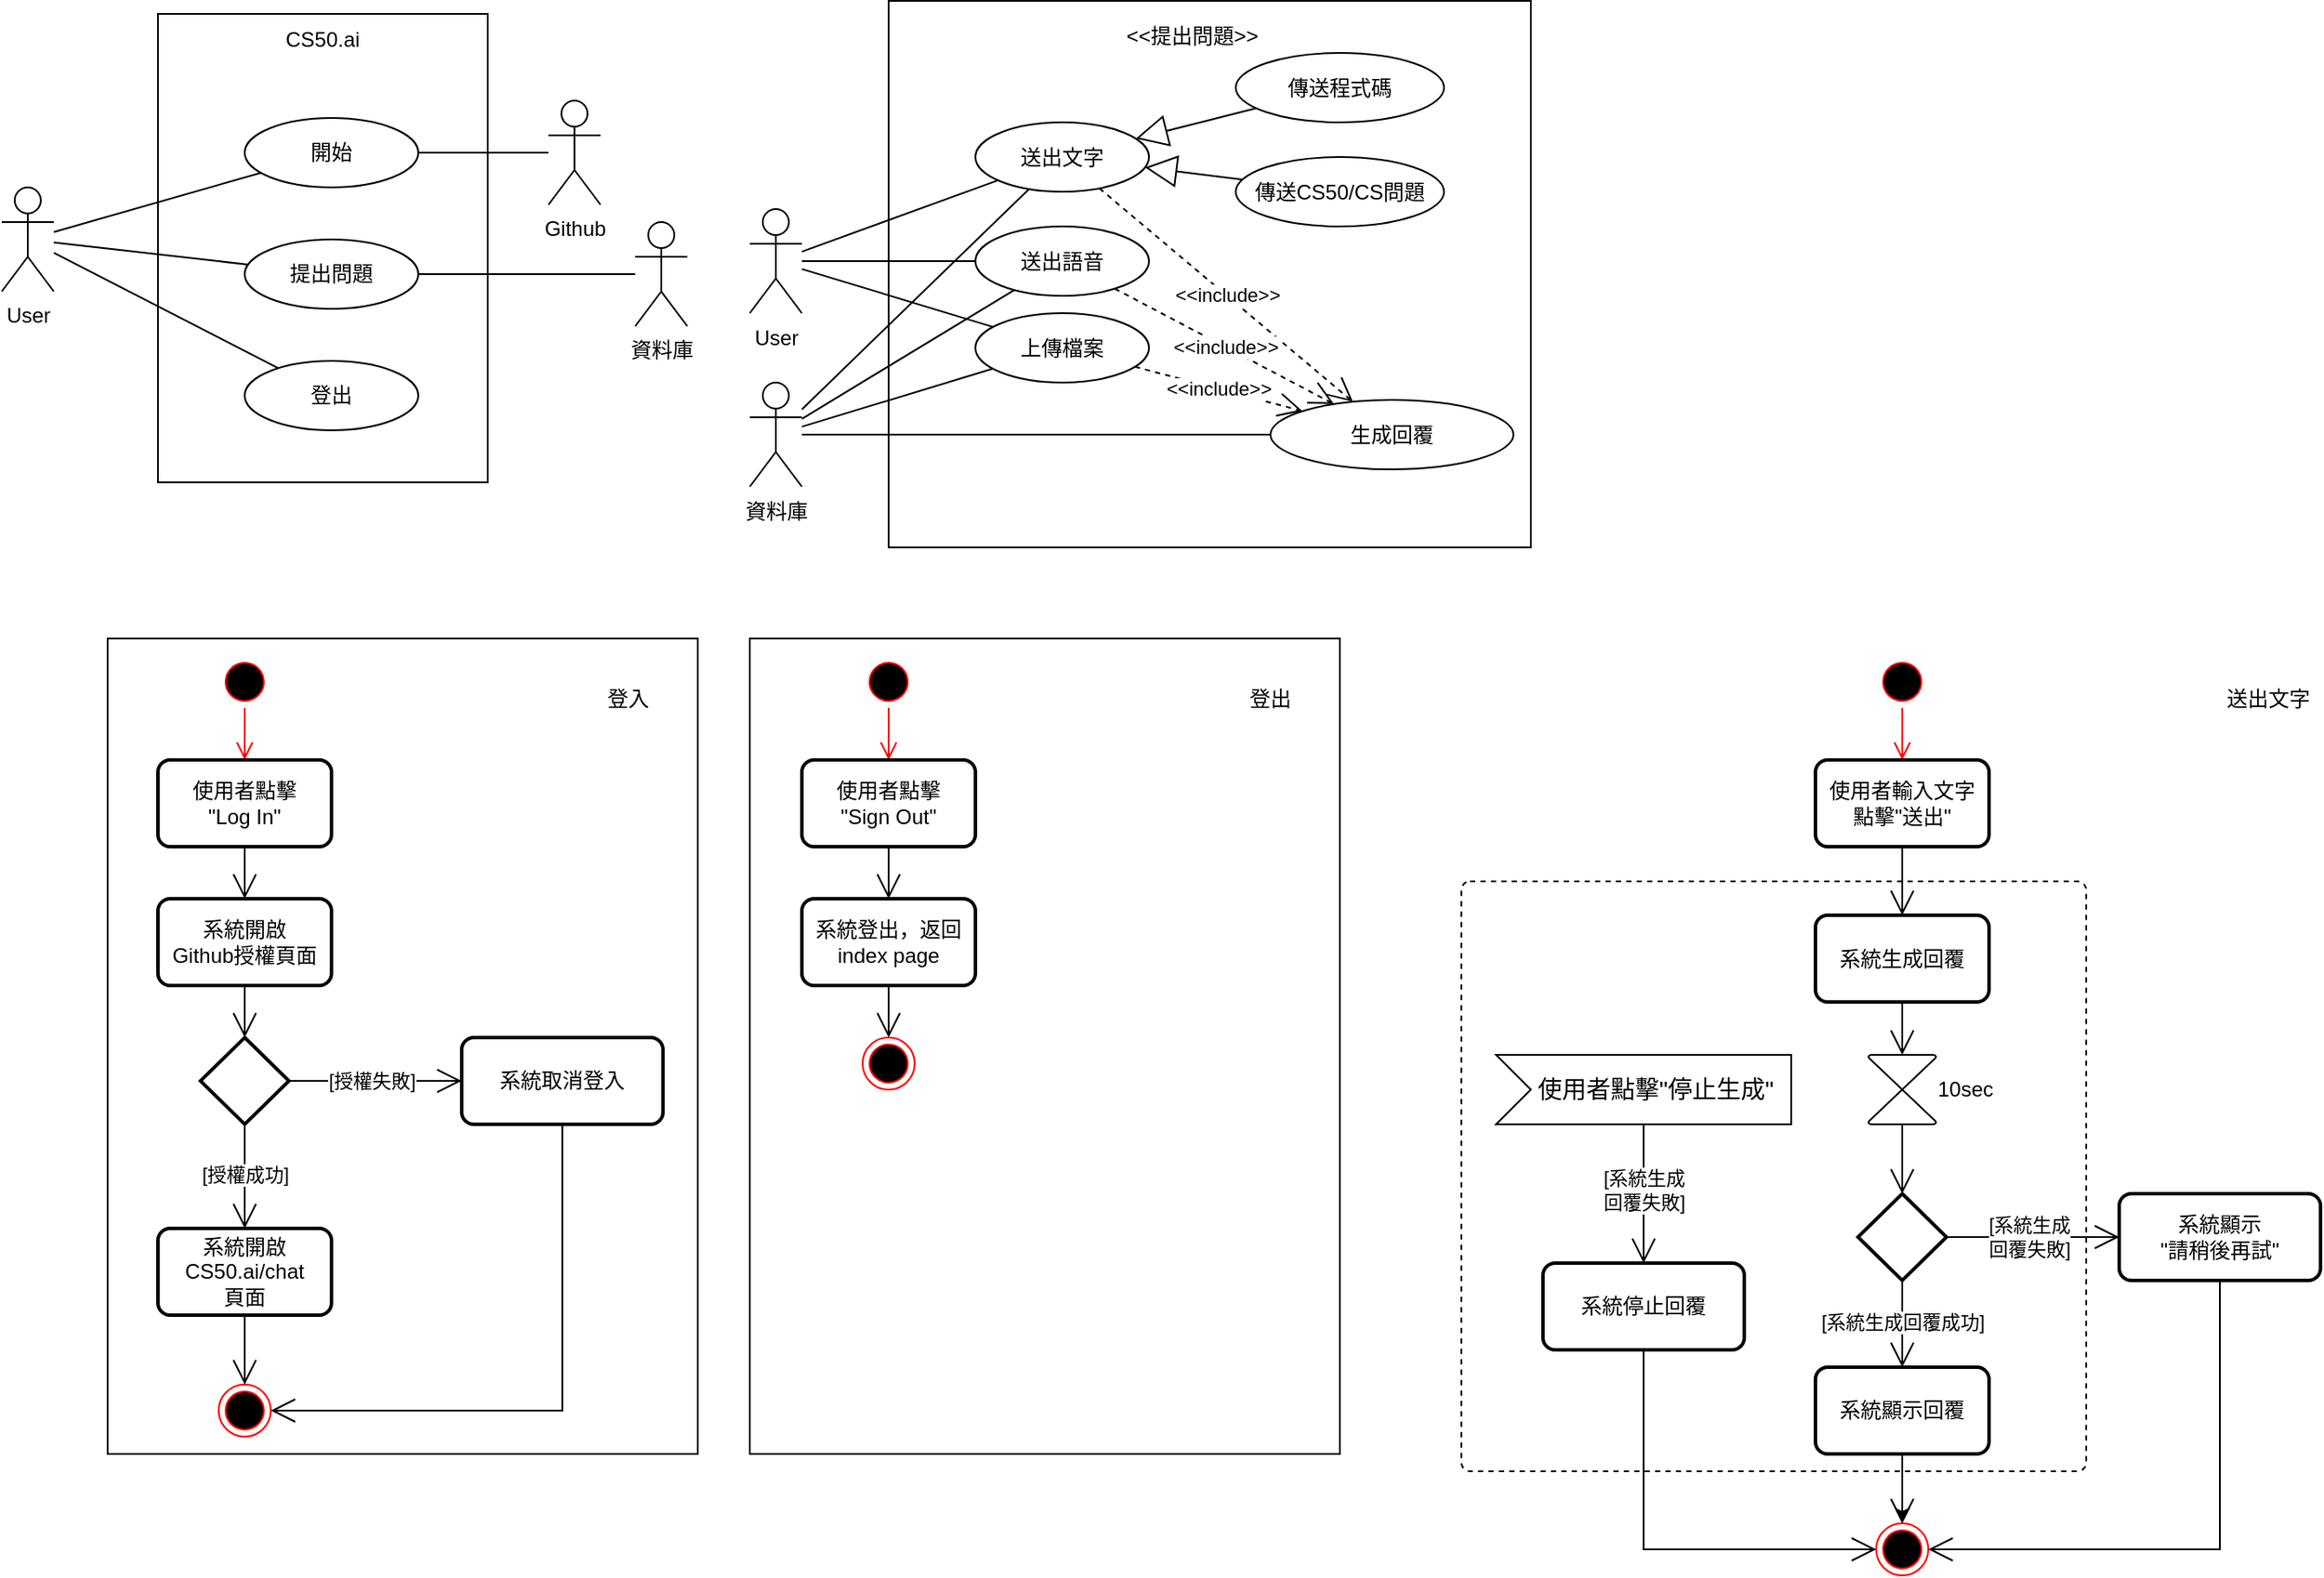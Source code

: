 <mxfile version="22.0.4" type="github">
  <diagram name="第 1 页" id="ECU1dcljr8OWgzyjqa00">
    <mxGraphModel dx="1433" dy="593" grid="1" gridSize="10" guides="1" tooltips="1" connect="1" arrows="1" fold="1" page="1" pageScale="1" pageWidth="827" pageHeight="1169" math="0" shadow="0">
      <root>
        <mxCell id="0" />
        <mxCell id="1" parent="0" />
        <mxCell id="Grxb-lrWiW7wxGSLLTz9-131" value="" style="html=1;align=center;verticalAlign=top;rounded=1;absoluteArcSize=1;arcSize=10;dashed=1;whiteSpace=wrap;" vertex="1" parent="1">
          <mxGeometry x="860" y="540" width="360" height="340" as="geometry" />
        </mxCell>
        <mxCell id="Grxb-lrWiW7wxGSLLTz9-94" value="" style="rounded=0;whiteSpace=wrap;html=1;shadow=0;" vertex="1" parent="1">
          <mxGeometry x="450" y="400" width="340" height="470" as="geometry" />
        </mxCell>
        <mxCell id="Grxb-lrWiW7wxGSLLTz9-93" value="" style="rounded=0;whiteSpace=wrap;html=1;" vertex="1" parent="1">
          <mxGeometry x="80" y="400" width="340" height="470" as="geometry" />
        </mxCell>
        <mxCell id="Grxb-lrWiW7wxGSLLTz9-46" value="" style="rounded=0;whiteSpace=wrap;html=1;" vertex="1" parent="1">
          <mxGeometry x="530" y="32.5" width="370" height="315" as="geometry" />
        </mxCell>
        <mxCell id="Grxb-lrWiW7wxGSLLTz9-44" value="" style="rounded=0;whiteSpace=wrap;html=1;" vertex="1" parent="1">
          <mxGeometry x="109" y="40" width="190" height="270" as="geometry" />
        </mxCell>
        <mxCell id="Grxb-lrWiW7wxGSLLTz9-1" value="User" style="shape=umlActor;verticalLabelPosition=bottom;verticalAlign=top;html=1;outlineConnect=0;" vertex="1" parent="1">
          <mxGeometry x="19" y="140" width="30" height="60" as="geometry" />
        </mxCell>
        <mxCell id="Grxb-lrWiW7wxGSLLTz9-2" value="送出語音" style="ellipse;whiteSpace=wrap;html=1;" vertex="1" parent="1">
          <mxGeometry x="580" y="162.5" width="100" height="40" as="geometry" />
        </mxCell>
        <mxCell id="Grxb-lrWiW7wxGSLLTz9-4" value="送出文字" style="ellipse;whiteSpace=wrap;html=1;" vertex="1" parent="1">
          <mxGeometry x="580" y="102.5" width="100" height="40" as="geometry" />
        </mxCell>
        <mxCell id="Grxb-lrWiW7wxGSLLTz9-5" value="傳送程式碼" style="ellipse;whiteSpace=wrap;html=1;" vertex="1" parent="1">
          <mxGeometry x="730" y="62.5" width="120" height="40" as="geometry" />
        </mxCell>
        <mxCell id="Grxb-lrWiW7wxGSLLTz9-6" value="傳送CS50/CS問題" style="ellipse;whiteSpace=wrap;html=1;" vertex="1" parent="1">
          <mxGeometry x="730" y="122.5" width="120" height="40" as="geometry" />
        </mxCell>
        <mxCell id="Grxb-lrWiW7wxGSLLTz9-7" value="開始" style="ellipse;whiteSpace=wrap;html=1;" vertex="1" parent="1">
          <mxGeometry x="159" y="100" width="100" height="40" as="geometry" />
        </mxCell>
        <mxCell id="Grxb-lrWiW7wxGSLLTz9-8" value="登出" style="ellipse;whiteSpace=wrap;html=1;" vertex="1" parent="1">
          <mxGeometry x="159" y="240" width="100" height="40" as="geometry" />
        </mxCell>
        <mxCell id="Grxb-lrWiW7wxGSLLTz9-10" value="" style="endArrow=none;html=1;rounded=0;" edge="1" parent="1" source="Grxb-lrWiW7wxGSLLTz9-33" target="Grxb-lrWiW7wxGSLLTz9-4">
          <mxGeometry width="50" height="50" relative="1" as="geometry">
            <mxPoint x="800" y="-77.5" as="sourcePoint" />
            <mxPoint x="850" y="-127.5" as="targetPoint" />
          </mxGeometry>
        </mxCell>
        <mxCell id="Grxb-lrWiW7wxGSLLTz9-11" value="" style="endArrow=none;html=1;rounded=0;" edge="1" parent="1" source="Grxb-lrWiW7wxGSLLTz9-33" target="Grxb-lrWiW7wxGSLLTz9-2">
          <mxGeometry width="50" height="50" relative="1" as="geometry">
            <mxPoint x="800" y="-77.5" as="sourcePoint" />
            <mxPoint x="850" y="-127.5" as="targetPoint" />
          </mxGeometry>
        </mxCell>
        <mxCell id="Grxb-lrWiW7wxGSLLTz9-12" value="" style="endArrow=none;html=1;rounded=0;" edge="1" parent="1" source="Grxb-lrWiW7wxGSLLTz9-33" target="Grxb-lrWiW7wxGSLLTz9-3">
          <mxGeometry width="50" height="50" relative="1" as="geometry">
            <mxPoint x="480" y="-104.5" as="sourcePoint" />
            <mxPoint x="590" y="-152.5" as="targetPoint" />
          </mxGeometry>
        </mxCell>
        <mxCell id="Grxb-lrWiW7wxGSLLTz9-13" value="" style="endArrow=none;html=1;rounded=0;" edge="1" parent="1" source="Grxb-lrWiW7wxGSLLTz9-1" target="Grxb-lrWiW7wxGSLLTz9-7">
          <mxGeometry width="50" height="50" relative="1" as="geometry">
            <mxPoint x="44" y="240" as="sourcePoint" />
            <mxPoint x="153" y="240" as="targetPoint" />
          </mxGeometry>
        </mxCell>
        <mxCell id="Grxb-lrWiW7wxGSLLTz9-14" value="" style="endArrow=none;html=1;rounded=0;" edge="1" parent="1" source="Grxb-lrWiW7wxGSLLTz9-1" target="Grxb-lrWiW7wxGSLLTz9-8">
          <mxGeometry width="50" height="50" relative="1" as="geometry">
            <mxPoint x="59" y="246" as="sourcePoint" />
            <mxPoint x="167" y="286" as="targetPoint" />
          </mxGeometry>
        </mxCell>
        <mxCell id="Grxb-lrWiW7wxGSLLTz9-20" value="資料庫" style="shape=umlActor;verticalLabelPosition=bottom;verticalAlign=top;html=1;" vertex="1" parent="1">
          <mxGeometry x="450" y="252.5" width="30" height="60" as="geometry" />
        </mxCell>
        <mxCell id="Grxb-lrWiW7wxGSLLTz9-21" value="生成回覆" style="ellipse;whiteSpace=wrap;html=1;" vertex="1" parent="1">
          <mxGeometry x="750" y="262.5" width="140" height="40" as="geometry" />
        </mxCell>
        <mxCell id="Grxb-lrWiW7wxGSLLTz9-22" value="&amp;lt;&amp;lt;include&amp;gt;&amp;gt;" style="endArrow=open;endSize=12;dashed=1;html=1;rounded=0;" edge="1" parent="1" source="Grxb-lrWiW7wxGSLLTz9-4" target="Grxb-lrWiW7wxGSLLTz9-21">
          <mxGeometry width="160" relative="1" as="geometry">
            <mxPoint x="660" y="-97.5" as="sourcePoint" />
            <mxPoint x="820" y="-97.5" as="targetPoint" />
          </mxGeometry>
        </mxCell>
        <mxCell id="Grxb-lrWiW7wxGSLLTz9-23" value="&amp;lt;&amp;lt;include&amp;gt;&amp;gt;" style="endArrow=open;endSize=12;dashed=1;html=1;rounded=0;" edge="1" parent="1" source="Grxb-lrWiW7wxGSLLTz9-2" target="Grxb-lrWiW7wxGSLLTz9-21">
          <mxGeometry width="160" relative="1" as="geometry">
            <mxPoint x="660" y="-193.5" as="sourcePoint" />
            <mxPoint x="859" y="-113.5" as="targetPoint" />
          </mxGeometry>
        </mxCell>
        <mxCell id="Grxb-lrWiW7wxGSLLTz9-24" value="&amp;lt;&amp;lt;include&amp;gt;&amp;gt;" style="endArrow=open;endSize=12;dashed=1;html=1;rounded=0;" edge="1" parent="1" source="Grxb-lrWiW7wxGSLLTz9-3" target="Grxb-lrWiW7wxGSLLTz9-21">
          <mxGeometry width="160" relative="1" as="geometry">
            <mxPoint x="672" y="-122.5" as="sourcePoint" />
            <mxPoint x="835" y="-104.5" as="targetPoint" />
          </mxGeometry>
        </mxCell>
        <mxCell id="Grxb-lrWiW7wxGSLLTz9-25" value="" style="endArrow=none;html=1;rounded=0;" edge="1" parent="1" source="Grxb-lrWiW7wxGSLLTz9-3" target="Grxb-lrWiW7wxGSLLTz9-20">
          <mxGeometry width="50" height="50" relative="1" as="geometry">
            <mxPoint x="480" y="-107.5" as="sourcePoint" />
            <mxPoint x="599" y="-190.5" as="targetPoint" />
          </mxGeometry>
        </mxCell>
        <mxCell id="Grxb-lrWiW7wxGSLLTz9-28" value="" style="endArrow=none;html=1;rounded=0;" edge="1" parent="1" source="Grxb-lrWiW7wxGSLLTz9-2" target="Grxb-lrWiW7wxGSLLTz9-20">
          <mxGeometry width="50" height="50" relative="1" as="geometry">
            <mxPoint x="666" y="-196.5" as="sourcePoint" />
            <mxPoint x="1020" y="-101.5" as="targetPoint" />
          </mxGeometry>
        </mxCell>
        <mxCell id="Grxb-lrWiW7wxGSLLTz9-29" value="" style="endArrow=none;html=1;rounded=0;" edge="1" parent="1" source="Grxb-lrWiW7wxGSLLTz9-20" target="Grxb-lrWiW7wxGSLLTz9-21">
          <mxGeometry width="50" height="50" relative="1" as="geometry">
            <mxPoint x="673" y="-123.5" as="sourcePoint" />
            <mxPoint x="800" y="302.5" as="targetPoint" />
          </mxGeometry>
        </mxCell>
        <mxCell id="Grxb-lrWiW7wxGSLLTz9-31" value="Github" style="shape=umlActor;verticalLabelPosition=bottom;verticalAlign=top;html=1;" vertex="1" parent="1">
          <mxGeometry x="334" y="90" width="30" height="60" as="geometry" />
        </mxCell>
        <mxCell id="Grxb-lrWiW7wxGSLLTz9-32" value="" style="endArrow=none;html=1;rounded=0;" edge="1" parent="1" source="Grxb-lrWiW7wxGSLLTz9-31" target="Grxb-lrWiW7wxGSLLTz9-7">
          <mxGeometry width="50" height="50" relative="1" as="geometry">
            <mxPoint x="59" y="225" as="sourcePoint" />
            <mxPoint x="200" y="88" as="targetPoint" />
          </mxGeometry>
        </mxCell>
        <mxCell id="Grxb-lrWiW7wxGSLLTz9-33" value="User" style="shape=umlActor;verticalLabelPosition=bottom;verticalAlign=top;html=1;outlineConnect=0;" vertex="1" parent="1">
          <mxGeometry x="450" y="152.5" width="30" height="60" as="geometry" />
        </mxCell>
        <mxCell id="Grxb-lrWiW7wxGSLLTz9-3" value="上傳檔案" style="ellipse;whiteSpace=wrap;html=1;" vertex="1" parent="1">
          <mxGeometry x="580" y="212.5" width="100" height="40" as="geometry" />
        </mxCell>
        <mxCell id="Grxb-lrWiW7wxGSLLTz9-37" value="" style="endArrow=none;html=1;rounded=0;" edge="1" parent="1" source="Grxb-lrWiW7wxGSLLTz9-4" target="Grxb-lrWiW7wxGSLLTz9-20">
          <mxGeometry width="50" height="50" relative="1" as="geometry">
            <mxPoint x="591" y="210.5" as="sourcePoint" />
            <mxPoint x="490" y="308.5" as="targetPoint" />
          </mxGeometry>
        </mxCell>
        <mxCell id="Grxb-lrWiW7wxGSLLTz9-39" value="提出問題" style="ellipse;whiteSpace=wrap;html=1;" vertex="1" parent="1">
          <mxGeometry x="159" y="170" width="100" height="40" as="geometry" />
        </mxCell>
        <mxCell id="Grxb-lrWiW7wxGSLLTz9-40" value="" style="endArrow=none;html=1;rounded=0;" edge="1" parent="1" source="Grxb-lrWiW7wxGSLLTz9-1" target="Grxb-lrWiW7wxGSLLTz9-39">
          <mxGeometry width="50" height="50" relative="1" as="geometry">
            <mxPoint x="59" y="176" as="sourcePoint" />
            <mxPoint x="178" y="142" as="targetPoint" />
          </mxGeometry>
        </mxCell>
        <mxCell id="Grxb-lrWiW7wxGSLLTz9-41" value="資料庫" style="shape=umlActor;verticalLabelPosition=bottom;verticalAlign=top;html=1;" vertex="1" parent="1">
          <mxGeometry x="384" y="160" width="30" height="60" as="geometry" />
        </mxCell>
        <mxCell id="Grxb-lrWiW7wxGSLLTz9-42" value="" style="endArrow=none;html=1;rounded=0;" edge="1" parent="1" source="Grxb-lrWiW7wxGSLLTz9-41" target="Grxb-lrWiW7wxGSLLTz9-39">
          <mxGeometry width="50" height="50" relative="1" as="geometry">
            <mxPoint x="439" y="130" as="sourcePoint" />
            <mxPoint x="269" y="130" as="targetPoint" />
          </mxGeometry>
        </mxCell>
        <mxCell id="Grxb-lrWiW7wxGSLLTz9-45" value="CS50.ai" style="text;html=1;strokeColor=none;fillColor=none;align=center;verticalAlign=middle;whiteSpace=wrap;rounded=0;" vertex="1" parent="1">
          <mxGeometry x="174" y="40" width="60" height="30" as="geometry" />
        </mxCell>
        <mxCell id="Grxb-lrWiW7wxGSLLTz9-47" value="&amp;lt;&amp;lt;提出問題&amp;gt;&amp;gt;" style="text;html=1;strokeColor=none;fillColor=none;align=center;verticalAlign=middle;whiteSpace=wrap;rounded=0;" vertex="1" parent="1">
          <mxGeometry x="655" y="37.5" width="100" height="30" as="geometry" />
        </mxCell>
        <mxCell id="Grxb-lrWiW7wxGSLLTz9-50" value="" style="ellipse;html=1;shape=startState;fillColor=#000000;strokeColor=#ff0000;" vertex="1" parent="1">
          <mxGeometry x="144" y="410" width="30" height="30" as="geometry" />
        </mxCell>
        <mxCell id="Grxb-lrWiW7wxGSLLTz9-51" value="" style="edgeStyle=orthogonalEdgeStyle;html=1;verticalAlign=bottom;endArrow=open;endSize=8;strokeColor=#ff0000;rounded=0;" edge="1" source="Grxb-lrWiW7wxGSLLTz9-50" parent="1" target="Grxb-lrWiW7wxGSLLTz9-52">
          <mxGeometry relative="1" as="geometry">
            <mxPoint x="159" y="470" as="targetPoint" />
          </mxGeometry>
        </mxCell>
        <mxCell id="Grxb-lrWiW7wxGSLLTz9-52" value="使用者點擊&lt;br&gt;&quot;Log In&quot;" style="rounded=1;whiteSpace=wrap;html=1;absoluteArcSize=1;arcSize=14;strokeWidth=2;" vertex="1" parent="1">
          <mxGeometry x="109" y="470" width="100" height="50" as="geometry" />
        </mxCell>
        <mxCell id="Grxb-lrWiW7wxGSLLTz9-53" value="" style="endArrow=open;endFill=1;endSize=12;html=1;rounded=0;" edge="1" parent="1" source="Grxb-lrWiW7wxGSLLTz9-52" target="Grxb-lrWiW7wxGSLLTz9-54">
          <mxGeometry width="160" relative="1" as="geometry">
            <mxPoint x="600" y="450" as="sourcePoint" />
            <mxPoint x="760" y="450" as="targetPoint" />
          </mxGeometry>
        </mxCell>
        <mxCell id="Grxb-lrWiW7wxGSLLTz9-54" value="系統開啟&lt;br&gt;Github授權頁面" style="rounded=1;whiteSpace=wrap;html=1;absoluteArcSize=1;arcSize=14;strokeWidth=2;" vertex="1" parent="1">
          <mxGeometry x="109" y="550" width="100" height="50" as="geometry" />
        </mxCell>
        <mxCell id="Grxb-lrWiW7wxGSLLTz9-55" value="" style="endArrow=open;endFill=1;endSize=12;html=1;rounded=0;" edge="1" parent="1" target="Grxb-lrWiW7wxGSLLTz9-57" source="Grxb-lrWiW7wxGSLLTz9-54">
          <mxGeometry width="160" relative="1" as="geometry">
            <mxPoint x="159" y="600" as="sourcePoint" />
            <mxPoint x="159" y="630" as="targetPoint" />
          </mxGeometry>
        </mxCell>
        <mxCell id="Grxb-lrWiW7wxGSLLTz9-57" value="" style="strokeWidth=2;html=1;shape=mxgraph.flowchart.decision;whiteSpace=wrap;" vertex="1" parent="1">
          <mxGeometry x="133.5" y="630" width="51" height="50" as="geometry" />
        </mxCell>
        <mxCell id="Grxb-lrWiW7wxGSLLTz9-60" value="系統開啟CS50.ai/chat&lt;br&gt;頁面" style="rounded=1;whiteSpace=wrap;html=1;absoluteArcSize=1;arcSize=14;strokeWidth=2;" vertex="1" parent="1">
          <mxGeometry x="109" y="740" width="100" height="50" as="geometry" />
        </mxCell>
        <mxCell id="Grxb-lrWiW7wxGSLLTz9-61" value="" style="endArrow=open;endFill=1;endSize=12;html=1;rounded=0;" edge="1" parent="1" source="Grxb-lrWiW7wxGSLLTz9-57" target="Grxb-lrWiW7wxGSLLTz9-60">
          <mxGeometry width="160" relative="1" as="geometry">
            <mxPoint x="160" y="660" as="sourcePoint" />
            <mxPoint x="169" y="640" as="targetPoint" />
          </mxGeometry>
        </mxCell>
        <mxCell id="Grxb-lrWiW7wxGSLLTz9-62" value="[授權成功]" style="edgeLabel;html=1;align=center;verticalAlign=middle;resizable=0;points=[];" vertex="1" connectable="0" parent="Grxb-lrWiW7wxGSLLTz9-61">
          <mxGeometry x="-0.05" relative="1" as="geometry">
            <mxPoint as="offset" />
          </mxGeometry>
        </mxCell>
        <mxCell id="Grxb-lrWiW7wxGSLLTz9-63" value="系統取消登入" style="rounded=1;whiteSpace=wrap;html=1;absoluteArcSize=1;arcSize=14;strokeWidth=2;" vertex="1" parent="1">
          <mxGeometry x="284" y="630" width="116" height="50" as="geometry" />
        </mxCell>
        <mxCell id="Grxb-lrWiW7wxGSLLTz9-64" value="" style="endArrow=open;endFill=1;endSize=12;html=1;rounded=0;" edge="1" parent="1" target="Grxb-lrWiW7wxGSLLTz9-63" source="Grxb-lrWiW7wxGSLLTz9-57">
          <mxGeometry width="160" relative="1" as="geometry">
            <mxPoint x="320" y="570" as="sourcePoint" />
            <mxPoint x="330" y="530" as="targetPoint" />
          </mxGeometry>
        </mxCell>
        <mxCell id="Grxb-lrWiW7wxGSLLTz9-65" value="[授權失敗]" style="edgeLabel;html=1;align=center;verticalAlign=middle;resizable=0;points=[];" vertex="1" connectable="0" parent="Grxb-lrWiW7wxGSLLTz9-64">
          <mxGeometry x="-0.05" relative="1" as="geometry">
            <mxPoint as="offset" />
          </mxGeometry>
        </mxCell>
        <mxCell id="Grxb-lrWiW7wxGSLLTz9-68" value="" style="ellipse;html=1;shape=endState;fillColor=#000000;strokeColor=#ff0000;" vertex="1" parent="1">
          <mxGeometry x="144" y="830" width="30" height="30" as="geometry" />
        </mxCell>
        <mxCell id="Grxb-lrWiW7wxGSLLTz9-69" value="" style="endArrow=open;endFill=1;endSize=12;html=1;rounded=0;" edge="1" parent="1" source="Grxb-lrWiW7wxGSLLTz9-60" target="Grxb-lrWiW7wxGSLLTz9-68">
          <mxGeometry width="160" relative="1" as="geometry">
            <mxPoint x="169" y="610" as="sourcePoint" />
            <mxPoint x="169" y="640" as="targetPoint" />
          </mxGeometry>
        </mxCell>
        <mxCell id="Grxb-lrWiW7wxGSLLTz9-76" value="" style="endArrow=open;endFill=1;endSize=12;html=1;rounded=0;" edge="1" parent="1" source="Grxb-lrWiW7wxGSLLTz9-63" target="Grxb-lrWiW7wxGSLLTz9-68">
          <mxGeometry width="160" relative="1" as="geometry">
            <mxPoint x="169" y="610" as="sourcePoint" />
            <mxPoint x="169" y="640" as="targetPoint" />
            <Array as="points">
              <mxPoint x="342" y="845" />
            </Array>
          </mxGeometry>
        </mxCell>
        <mxCell id="Grxb-lrWiW7wxGSLLTz9-77" value="" style="ellipse;html=1;shape=startState;fillColor=#000000;strokeColor=#ff0000;" vertex="1" parent="1">
          <mxGeometry x="515" y="410" width="30" height="30" as="geometry" />
        </mxCell>
        <mxCell id="Grxb-lrWiW7wxGSLLTz9-78" value="" style="edgeStyle=orthogonalEdgeStyle;html=1;verticalAlign=bottom;endArrow=open;endSize=8;strokeColor=#ff0000;rounded=0;" edge="1" parent="1" source="Grxb-lrWiW7wxGSLLTz9-77" target="Grxb-lrWiW7wxGSLLTz9-79">
          <mxGeometry relative="1" as="geometry">
            <mxPoint x="530" y="470" as="targetPoint" />
          </mxGeometry>
        </mxCell>
        <mxCell id="Grxb-lrWiW7wxGSLLTz9-79" value="使用者點擊&lt;br&gt;&quot;Sign Out&quot;" style="rounded=1;whiteSpace=wrap;html=1;absoluteArcSize=1;arcSize=14;strokeWidth=2;" vertex="1" parent="1">
          <mxGeometry x="480" y="470" width="100" height="50" as="geometry" />
        </mxCell>
        <mxCell id="Grxb-lrWiW7wxGSLLTz9-80" value="" style="endArrow=open;endFill=1;endSize=12;html=1;rounded=0;" edge="1" parent="1" source="Grxb-lrWiW7wxGSLLTz9-79" target="Grxb-lrWiW7wxGSLLTz9-81">
          <mxGeometry width="160" relative="1" as="geometry">
            <mxPoint x="971" y="450" as="sourcePoint" />
            <mxPoint x="1131" y="450" as="targetPoint" />
          </mxGeometry>
        </mxCell>
        <mxCell id="Grxb-lrWiW7wxGSLLTz9-81" value="系統登出，返回index page" style="rounded=1;whiteSpace=wrap;html=1;absoluteArcSize=1;arcSize=14;strokeWidth=2;" vertex="1" parent="1">
          <mxGeometry x="480" y="550" width="100" height="50" as="geometry" />
        </mxCell>
        <mxCell id="Grxb-lrWiW7wxGSLLTz9-82" value="" style="endArrow=open;endFill=1;endSize=12;html=1;rounded=0;" edge="1" parent="1" source="Grxb-lrWiW7wxGSLLTz9-81">
          <mxGeometry width="160" relative="1" as="geometry">
            <mxPoint x="530" y="600" as="sourcePoint" />
            <mxPoint x="530" y="630" as="targetPoint" />
          </mxGeometry>
        </mxCell>
        <mxCell id="Grxb-lrWiW7wxGSLLTz9-90" value="" style="ellipse;html=1;shape=endState;fillColor=#000000;strokeColor=#ff0000;" vertex="1" parent="1">
          <mxGeometry x="515" y="630" width="30" height="30" as="geometry" />
        </mxCell>
        <mxCell id="Grxb-lrWiW7wxGSLLTz9-95" value="登出" style="text;html=1;strokeColor=none;fillColor=none;align=center;verticalAlign=middle;whiteSpace=wrap;rounded=0;" vertex="1" parent="1">
          <mxGeometry x="720" y="420" width="60" height="30" as="geometry" />
        </mxCell>
        <mxCell id="Grxb-lrWiW7wxGSLLTz9-96" value="登入" style="text;html=1;strokeColor=none;fillColor=none;align=center;verticalAlign=middle;whiteSpace=wrap;rounded=0;" vertex="1" parent="1">
          <mxGeometry x="350" y="420" width="60" height="30" as="geometry" />
        </mxCell>
        <mxCell id="Grxb-lrWiW7wxGSLLTz9-98" value="" style="ellipse;html=1;shape=startState;fillColor=#000000;strokeColor=#ff0000;" vertex="1" parent="1">
          <mxGeometry x="1099" y="410" width="30" height="30" as="geometry" />
        </mxCell>
        <mxCell id="Grxb-lrWiW7wxGSLLTz9-99" value="" style="edgeStyle=orthogonalEdgeStyle;html=1;verticalAlign=bottom;endArrow=open;endSize=8;strokeColor=#ff0000;rounded=0;" edge="1" parent="1" source="Grxb-lrWiW7wxGSLLTz9-98" target="Grxb-lrWiW7wxGSLLTz9-100">
          <mxGeometry relative="1" as="geometry">
            <mxPoint x="1114" y="470" as="targetPoint" />
          </mxGeometry>
        </mxCell>
        <mxCell id="Grxb-lrWiW7wxGSLLTz9-100" value="使用者輸入文字&lt;br&gt;點擊&quot;送出&quot;" style="rounded=1;whiteSpace=wrap;html=1;absoluteArcSize=1;arcSize=14;strokeWidth=2;" vertex="1" parent="1">
          <mxGeometry x="1064" y="470" width="100" height="50" as="geometry" />
        </mxCell>
        <mxCell id="Grxb-lrWiW7wxGSLLTz9-117" value="" style="edgeStyle=orthogonalEdgeStyle;rounded=0;orthogonalLoop=1;jettySize=auto;html=1;" edge="1" parent="1" source="Grxb-lrWiW7wxGSLLTz9-102" target="Grxb-lrWiW7wxGSLLTz9-111">
          <mxGeometry relative="1" as="geometry" />
        </mxCell>
        <mxCell id="Grxb-lrWiW7wxGSLLTz9-102" value="系統顯示回覆" style="rounded=1;whiteSpace=wrap;html=1;absoluteArcSize=1;arcSize=14;strokeWidth=2;" vertex="1" parent="1">
          <mxGeometry x="1064" y="820" width="100" height="50" as="geometry" />
        </mxCell>
        <mxCell id="Grxb-lrWiW7wxGSLLTz9-103" value="" style="endArrow=open;endFill=1;endSize=12;html=1;rounded=0;" edge="1" parent="1" source="Grxb-lrWiW7wxGSLLTz9-125" target="Grxb-lrWiW7wxGSLLTz9-104">
          <mxGeometry width="160" relative="1" as="geometry">
            <mxPoint x="1114" y="580" as="sourcePoint" />
            <mxPoint x="1114" y="690" as="targetPoint" />
          </mxGeometry>
        </mxCell>
        <mxCell id="Grxb-lrWiW7wxGSLLTz9-104" value="" style="strokeWidth=2;html=1;shape=mxgraph.flowchart.decision;whiteSpace=wrap;" vertex="1" parent="1">
          <mxGeometry x="1088.5" y="720" width="51" height="50" as="geometry" />
        </mxCell>
        <mxCell id="Grxb-lrWiW7wxGSLLTz9-106" value="" style="endArrow=open;endFill=1;endSize=12;html=1;rounded=0;" edge="1" parent="1" source="Grxb-lrWiW7wxGSLLTz9-104" target="Grxb-lrWiW7wxGSLLTz9-102">
          <mxGeometry width="160" relative="1" as="geometry">
            <mxPoint x="1115" y="800" as="sourcePoint" />
            <mxPoint x="1114" y="880" as="targetPoint" />
          </mxGeometry>
        </mxCell>
        <mxCell id="Grxb-lrWiW7wxGSLLTz9-107" value="[系統生成回覆成功]" style="edgeLabel;html=1;align=center;verticalAlign=middle;resizable=0;points=[];" vertex="1" connectable="0" parent="Grxb-lrWiW7wxGSLLTz9-106">
          <mxGeometry x="-0.05" relative="1" as="geometry">
            <mxPoint as="offset" />
          </mxGeometry>
        </mxCell>
        <mxCell id="Grxb-lrWiW7wxGSLLTz9-108" value="系統顯示&lt;br&gt;&quot;請稍後再試&quot;" style="rounded=1;whiteSpace=wrap;html=1;absoluteArcSize=1;arcSize=14;strokeWidth=2;" vertex="1" parent="1">
          <mxGeometry x="1239" y="720" width="116" height="50" as="geometry" />
        </mxCell>
        <mxCell id="Grxb-lrWiW7wxGSLLTz9-109" value="" style="endArrow=open;endFill=1;endSize=12;html=1;rounded=0;" edge="1" parent="1" source="Grxb-lrWiW7wxGSLLTz9-104" target="Grxb-lrWiW7wxGSLLTz9-108">
          <mxGeometry width="160" relative="1" as="geometry">
            <mxPoint x="1275" y="710" as="sourcePoint" />
            <mxPoint x="1285" y="670" as="targetPoint" />
          </mxGeometry>
        </mxCell>
        <mxCell id="Grxb-lrWiW7wxGSLLTz9-110" value="[系統生成&lt;br&gt;回覆失敗]" style="edgeLabel;html=1;align=center;verticalAlign=middle;resizable=0;points=[];" vertex="1" connectable="0" parent="Grxb-lrWiW7wxGSLLTz9-109">
          <mxGeometry x="-0.05" relative="1" as="geometry">
            <mxPoint as="offset" />
          </mxGeometry>
        </mxCell>
        <mxCell id="Grxb-lrWiW7wxGSLLTz9-111" value="" style="ellipse;html=1;shape=endState;fillColor=#000000;strokeColor=#ff0000;" vertex="1" parent="1">
          <mxGeometry x="1099" y="910" width="30" height="30" as="geometry" />
        </mxCell>
        <mxCell id="Grxb-lrWiW7wxGSLLTz9-112" value="" style="endArrow=open;endFill=1;endSize=12;html=1;rounded=0;" edge="1" parent="1" source="Grxb-lrWiW7wxGSLLTz9-102" target="Grxb-lrWiW7wxGSLLTz9-111">
          <mxGeometry width="160" relative="1" as="geometry">
            <mxPoint x="1114" y="870" as="sourcePoint" />
            <mxPoint x="1124" y="720" as="targetPoint" />
          </mxGeometry>
        </mxCell>
        <mxCell id="Grxb-lrWiW7wxGSLLTz9-113" value="" style="endArrow=open;endFill=1;endSize=12;html=1;rounded=0;" edge="1" parent="1" source="Grxb-lrWiW7wxGSLLTz9-108" target="Grxb-lrWiW7wxGSLLTz9-111">
          <mxGeometry width="160" relative="1" as="geometry">
            <mxPoint x="1124" y="690" as="sourcePoint" />
            <mxPoint x="1124" y="720" as="targetPoint" />
            <Array as="points">
              <mxPoint x="1297" y="925" />
            </Array>
          </mxGeometry>
        </mxCell>
        <mxCell id="Grxb-lrWiW7wxGSLLTz9-114" value="送出文字" style="text;html=1;strokeColor=none;fillColor=none;align=center;verticalAlign=middle;whiteSpace=wrap;rounded=0;" vertex="1" parent="1">
          <mxGeometry x="1295" y="420" width="60" height="30" as="geometry" />
        </mxCell>
        <mxCell id="Grxb-lrWiW7wxGSLLTz9-115" value="" style="endArrow=block;endSize=16;endFill=0;html=1;rounded=0;" edge="1" parent="1" source="Grxb-lrWiW7wxGSLLTz9-5" target="Grxb-lrWiW7wxGSLLTz9-4">
          <mxGeometry width="160" relative="1" as="geometry">
            <mxPoint x="600" y="270" as="sourcePoint" />
            <mxPoint x="760" y="270" as="targetPoint" />
          </mxGeometry>
        </mxCell>
        <mxCell id="Grxb-lrWiW7wxGSLLTz9-116" value="" style="endArrow=block;endSize=16;endFill=0;html=1;rounded=0;" edge="1" parent="1" source="Grxb-lrWiW7wxGSLLTz9-6" target="Grxb-lrWiW7wxGSLLTz9-4">
          <mxGeometry width="160" relative="1" as="geometry">
            <mxPoint x="752" y="104" as="sourcePoint" />
            <mxPoint x="682" y="122" as="targetPoint" />
          </mxGeometry>
        </mxCell>
        <mxCell id="Grxb-lrWiW7wxGSLLTz9-118" value="系統停止回覆" style="rounded=1;whiteSpace=wrap;html=1;absoluteArcSize=1;arcSize=14;strokeWidth=2;" vertex="1" parent="1">
          <mxGeometry x="907" y="760" width="116" height="50" as="geometry" />
        </mxCell>
        <mxCell id="Grxb-lrWiW7wxGSLLTz9-119" value="" style="endArrow=open;endFill=1;endSize=12;html=1;rounded=0;" edge="1" parent="1" target="Grxb-lrWiW7wxGSLLTz9-118" source="Grxb-lrWiW7wxGSLLTz9-129">
          <mxGeometry width="160" relative="1" as="geometry">
            <mxPoint x="1071" y="715" as="sourcePoint" />
            <mxPoint x="1010" y="725" as="targetPoint" />
          </mxGeometry>
        </mxCell>
        <mxCell id="Grxb-lrWiW7wxGSLLTz9-120" value="[系統生成&lt;br&gt;回覆失敗]" style="edgeLabel;html=1;align=center;verticalAlign=middle;resizable=0;points=[];" vertex="1" connectable="0" parent="Grxb-lrWiW7wxGSLLTz9-119">
          <mxGeometry x="-0.05" relative="1" as="geometry">
            <mxPoint as="offset" />
          </mxGeometry>
        </mxCell>
        <mxCell id="Grxb-lrWiW7wxGSLLTz9-121" value="系統生成回覆" style="rounded=1;whiteSpace=wrap;html=1;absoluteArcSize=1;arcSize=14;strokeWidth=2;" vertex="1" parent="1">
          <mxGeometry x="1064" y="559.5" width="100" height="50" as="geometry" />
        </mxCell>
        <mxCell id="Grxb-lrWiW7wxGSLLTz9-122" value="" style="endArrow=open;endFill=1;endSize=12;html=1;rounded=0;" edge="1" parent="1" source="Grxb-lrWiW7wxGSLLTz9-100" target="Grxb-lrWiW7wxGSLLTz9-121">
          <mxGeometry width="160" relative="1" as="geometry">
            <mxPoint x="1124" y="595" as="sourcePoint" />
            <mxPoint x="1124" y="630" as="targetPoint" />
          </mxGeometry>
        </mxCell>
        <mxCell id="Grxb-lrWiW7wxGSLLTz9-126" value="" style="endArrow=open;endFill=1;endSize=12;html=1;rounded=0;" edge="1" parent="1" source="Grxb-lrWiW7wxGSLLTz9-121" target="Grxb-lrWiW7wxGSLLTz9-125">
          <mxGeometry width="160" relative="1" as="geometry">
            <mxPoint x="1114" y="610" as="sourcePoint" />
            <mxPoint x="1114" y="720" as="targetPoint" />
          </mxGeometry>
        </mxCell>
        <mxCell id="Grxb-lrWiW7wxGSLLTz9-125" value="" style="verticalLabelPosition=bottom;verticalAlign=top;html=1;shape=mxgraph.flowchart.collate;" vertex="1" parent="1">
          <mxGeometry x="1094.5" y="640" width="39" height="40" as="geometry" />
        </mxCell>
        <mxCell id="Grxb-lrWiW7wxGSLLTz9-127" value="10sec" style="text;html=1;align=center;verticalAlign=middle;resizable=0;points=[];autosize=1;strokeColor=none;fillColor=none;" vertex="1" parent="1">
          <mxGeometry x="1120" y="645" width="60" height="30" as="geometry" />
        </mxCell>
        <mxCell id="Grxb-lrWiW7wxGSLLTz9-129" value="使用者點擊&quot;停止生成&quot;" style="html=1;shape=mxgraph.infographic.ribbonSimple;notch1=20;notch2=0;align=center;verticalAlign=middle;fontSize=14;fontStyle=0;fillColor=#FFFFFF;flipH=0;spacingRight=0;spacingLeft=14;whiteSpace=wrap;" vertex="1" parent="1">
          <mxGeometry x="880" y="640" width="170" height="40" as="geometry" />
        </mxCell>
        <mxCell id="Grxb-lrWiW7wxGSLLTz9-130" value="" style="endArrow=open;endFill=1;endSize=12;html=1;rounded=0;entryX=0;entryY=0.5;entryDx=0;entryDy=0;" edge="1" parent="1" source="Grxb-lrWiW7wxGSLLTz9-118" target="Grxb-lrWiW7wxGSLLTz9-111">
          <mxGeometry width="160" relative="1" as="geometry">
            <mxPoint x="1307" y="780" as="sourcePoint" />
            <mxPoint x="1120" y="920" as="targetPoint" />
            <Array as="points">
              <mxPoint x="965" y="925" />
            </Array>
          </mxGeometry>
        </mxCell>
      </root>
    </mxGraphModel>
  </diagram>
</mxfile>
